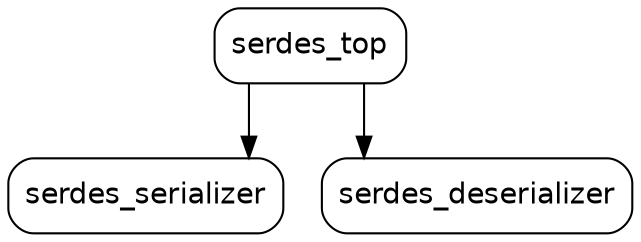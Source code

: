 digraph {
	graph [bb="0,0,299.5,108",
		rankdir=TB,
		splines=ortho
	];
	node [fontname=Helvetica,
		label="\N",
		shape=box,
		style=rounded
	];
	edge [fontname=Helvetica];
	serdes_top	[height=0.5,
		label=serdes_top,
		pos="145,90",
		width=1.2778];
	serdes_serializer	[height=0.5,
		label=serdes_serializer,
		pos="66,18",
		width=1.8333];
	serdes_top -> serdes_serializer	[pos="e,115.5,36.413 115.5,71.831 115.5,71.831 115.5,46.413 115.5,46.413"];
	serdes_deserializer	[height=0.5,
		label=serdes_deserializer,
		pos="225,18",
		width=2.0694];
	serdes_top -> serdes_deserializer	[pos="e,170.75,36.413 170.75,71.831 170.75,71.831 170.75,46.413 170.75,46.413"];
}

